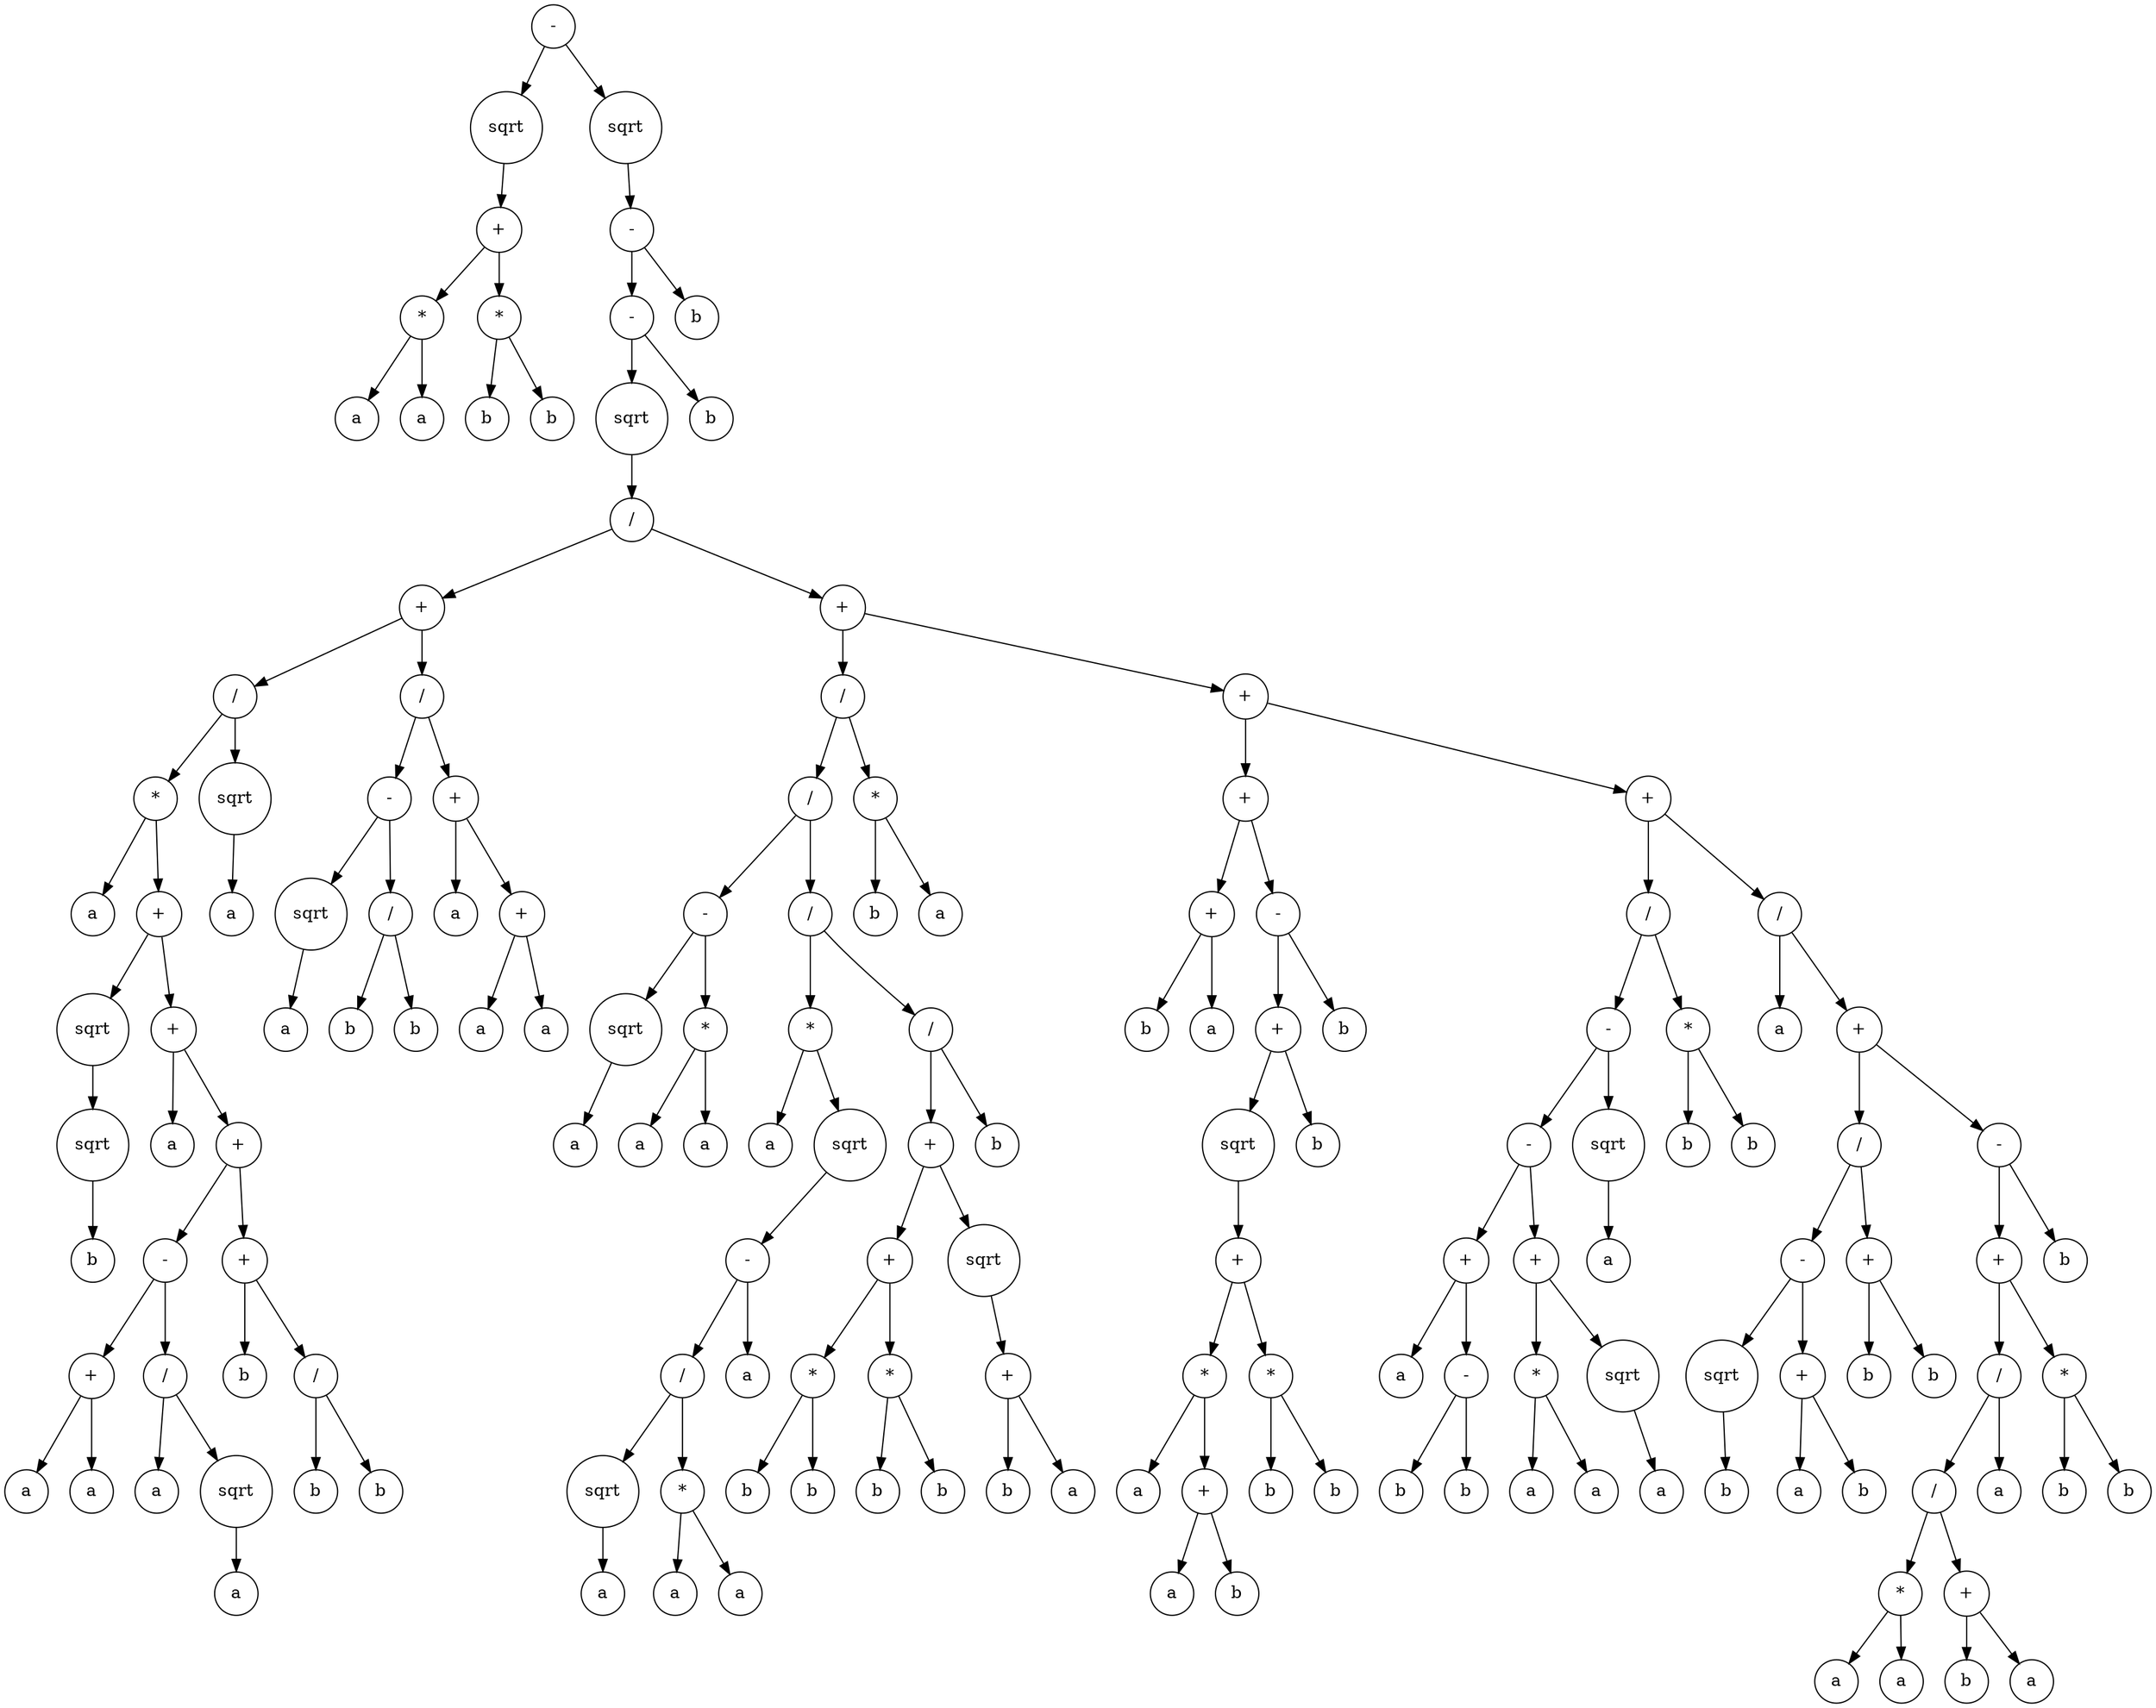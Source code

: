 digraph g {
graph [ordering=out];
node [shape=circle];
n[label = "-"];
n0[label = "sqrt"];
n00[label = "+"];
n000[label = "*"];
n0000[label = "a"];
n000 -> n0000;
n0001[label = "a"];
n000 -> n0001;
n00 -> n000;
n001[label = "*"];
n0010[label = "b"];
n001 -> n0010;
n0011[label = "b"];
n001 -> n0011;
n00 -> n001;
n0 -> n00;
n -> n0;
n1[label = "sqrt"];
n10[label = "-"];
n100[label = "-"];
n1000[label = "sqrt"];
n10000[label = "/"];
n100000[label = "+"];
n1000000[label = "/"];
n10000000[label = "*"];
n100000000[label = "a"];
n10000000 -> n100000000;
n100000001[label = "+"];
n1000000010[label = "sqrt"];
n10000000100[label = "sqrt"];
n100000001000[label = "b"];
n10000000100 -> n100000001000;
n1000000010 -> n10000000100;
n100000001 -> n1000000010;
n1000000011[label = "+"];
n10000000110[label = "a"];
n1000000011 -> n10000000110;
n10000000111[label = "+"];
n100000001110[label = "-"];
n1000000011100[label = "+"];
n10000000111000[label = "a"];
n1000000011100 -> n10000000111000;
n10000000111001[label = "a"];
n1000000011100 -> n10000000111001;
n100000001110 -> n1000000011100;
n1000000011101[label = "/"];
n10000000111010[label = "a"];
n1000000011101 -> n10000000111010;
n10000000111011[label = "sqrt"];
n100000001110110[label = "a"];
n10000000111011 -> n100000001110110;
n1000000011101 -> n10000000111011;
n100000001110 -> n1000000011101;
n10000000111 -> n100000001110;
n100000001111[label = "+"];
n1000000011110[label = "b"];
n100000001111 -> n1000000011110;
n1000000011111[label = "/"];
n10000000111110[label = "b"];
n1000000011111 -> n10000000111110;
n10000000111111[label = "b"];
n1000000011111 -> n10000000111111;
n100000001111 -> n1000000011111;
n10000000111 -> n100000001111;
n1000000011 -> n10000000111;
n100000001 -> n1000000011;
n10000000 -> n100000001;
n1000000 -> n10000000;
n10000001[label = "sqrt"];
n100000010[label = "a"];
n10000001 -> n100000010;
n1000000 -> n10000001;
n100000 -> n1000000;
n1000001[label = "/"];
n10000010[label = "-"];
n100000100[label = "sqrt"];
n1000001000[label = "a"];
n100000100 -> n1000001000;
n10000010 -> n100000100;
n100000101[label = "/"];
n1000001010[label = "b"];
n100000101 -> n1000001010;
n1000001011[label = "b"];
n100000101 -> n1000001011;
n10000010 -> n100000101;
n1000001 -> n10000010;
n10000011[label = "+"];
n100000110[label = "a"];
n10000011 -> n100000110;
n100000111[label = "+"];
n1000001110[label = "a"];
n100000111 -> n1000001110;
n1000001111[label = "a"];
n100000111 -> n1000001111;
n10000011 -> n100000111;
n1000001 -> n10000011;
n100000 -> n1000001;
n10000 -> n100000;
n100001[label = "+"];
n1000010[label = "/"];
n10000100[label = "/"];
n100001000[label = "-"];
n1000010000[label = "sqrt"];
n10000100000[label = "a"];
n1000010000 -> n10000100000;
n100001000 -> n1000010000;
n1000010001[label = "*"];
n10000100010[label = "a"];
n1000010001 -> n10000100010;
n10000100011[label = "a"];
n1000010001 -> n10000100011;
n100001000 -> n1000010001;
n10000100 -> n100001000;
n100001001[label = "/"];
n1000010010[label = "*"];
n10000100100[label = "a"];
n1000010010 -> n10000100100;
n10000100101[label = "sqrt"];
n100001001010[label = "-"];
n1000010010100[label = "/"];
n10000100101000[label = "sqrt"];
n100001001010000[label = "a"];
n10000100101000 -> n100001001010000;
n1000010010100 -> n10000100101000;
n10000100101001[label = "*"];
n100001001010010[label = "a"];
n10000100101001 -> n100001001010010;
n100001001010011[label = "a"];
n10000100101001 -> n100001001010011;
n1000010010100 -> n10000100101001;
n100001001010 -> n1000010010100;
n1000010010101[label = "a"];
n100001001010 -> n1000010010101;
n10000100101 -> n100001001010;
n1000010010 -> n10000100101;
n100001001 -> n1000010010;
n1000010011[label = "/"];
n10000100110[label = "+"];
n100001001100[label = "+"];
n1000010011000[label = "*"];
n10000100110000[label = "b"];
n1000010011000 -> n10000100110000;
n10000100110001[label = "b"];
n1000010011000 -> n10000100110001;
n100001001100 -> n1000010011000;
n1000010011001[label = "*"];
n10000100110010[label = "b"];
n1000010011001 -> n10000100110010;
n10000100110011[label = "b"];
n1000010011001 -> n10000100110011;
n100001001100 -> n1000010011001;
n10000100110 -> n100001001100;
n100001001101[label = "sqrt"];
n1000010011010[label = "+"];
n10000100110100[label = "b"];
n1000010011010 -> n10000100110100;
n10000100110101[label = "a"];
n1000010011010 -> n10000100110101;
n100001001101 -> n1000010011010;
n10000100110 -> n100001001101;
n1000010011 -> n10000100110;
n10000100111[label = "b"];
n1000010011 -> n10000100111;
n100001001 -> n1000010011;
n10000100 -> n100001001;
n1000010 -> n10000100;
n10000101[label = "*"];
n100001010[label = "b"];
n10000101 -> n100001010;
n100001011[label = "a"];
n10000101 -> n100001011;
n1000010 -> n10000101;
n100001 -> n1000010;
n1000011[label = "+"];
n10000110[label = "+"];
n100001100[label = "+"];
n1000011000[label = "b"];
n100001100 -> n1000011000;
n1000011001[label = "a"];
n100001100 -> n1000011001;
n10000110 -> n100001100;
n100001101[label = "-"];
n1000011010[label = "+"];
n10000110100[label = "sqrt"];
n100001101000[label = "+"];
n1000011010000[label = "*"];
n10000110100000[label = "a"];
n1000011010000 -> n10000110100000;
n10000110100001[label = "+"];
n100001101000010[label = "a"];
n10000110100001 -> n100001101000010;
n100001101000011[label = "b"];
n10000110100001 -> n100001101000011;
n1000011010000 -> n10000110100001;
n100001101000 -> n1000011010000;
n1000011010001[label = "*"];
n10000110100010[label = "b"];
n1000011010001 -> n10000110100010;
n10000110100011[label = "b"];
n1000011010001 -> n10000110100011;
n100001101000 -> n1000011010001;
n10000110100 -> n100001101000;
n1000011010 -> n10000110100;
n10000110101[label = "b"];
n1000011010 -> n10000110101;
n100001101 -> n1000011010;
n1000011011[label = "b"];
n100001101 -> n1000011011;
n10000110 -> n100001101;
n1000011 -> n10000110;
n10000111[label = "+"];
n100001110[label = "/"];
n1000011100[label = "-"];
n10000111000[label = "-"];
n100001110000[label = "+"];
n1000011100000[label = "a"];
n100001110000 -> n1000011100000;
n1000011100001[label = "-"];
n10000111000010[label = "b"];
n1000011100001 -> n10000111000010;
n10000111000011[label = "b"];
n1000011100001 -> n10000111000011;
n100001110000 -> n1000011100001;
n10000111000 -> n100001110000;
n100001110001[label = "+"];
n1000011100010[label = "*"];
n10000111000100[label = "a"];
n1000011100010 -> n10000111000100;
n10000111000101[label = "a"];
n1000011100010 -> n10000111000101;
n100001110001 -> n1000011100010;
n1000011100011[label = "sqrt"];
n10000111000110[label = "a"];
n1000011100011 -> n10000111000110;
n100001110001 -> n1000011100011;
n10000111000 -> n100001110001;
n1000011100 -> n10000111000;
n10000111001[label = "sqrt"];
n100001110010[label = "a"];
n10000111001 -> n100001110010;
n1000011100 -> n10000111001;
n100001110 -> n1000011100;
n1000011101[label = "*"];
n10000111010[label = "b"];
n1000011101 -> n10000111010;
n10000111011[label = "b"];
n1000011101 -> n10000111011;
n100001110 -> n1000011101;
n10000111 -> n100001110;
n100001111[label = "/"];
n1000011110[label = "a"];
n100001111 -> n1000011110;
n1000011111[label = "+"];
n10000111110[label = "/"];
n100001111100[label = "-"];
n1000011111000[label = "sqrt"];
n10000111110000[label = "b"];
n1000011111000 -> n10000111110000;
n100001111100 -> n1000011111000;
n1000011111001[label = "+"];
n10000111110010[label = "a"];
n1000011111001 -> n10000111110010;
n10000111110011[label = "b"];
n1000011111001 -> n10000111110011;
n100001111100 -> n1000011111001;
n10000111110 -> n100001111100;
n100001111101[label = "+"];
n1000011111010[label = "b"];
n100001111101 -> n1000011111010;
n1000011111011[label = "b"];
n100001111101 -> n1000011111011;
n10000111110 -> n100001111101;
n1000011111 -> n10000111110;
n10000111111[label = "-"];
n100001111110[label = "+"];
n1000011111100[label = "/"];
n10000111111000[label = "/"];
n100001111110000[label = "*"];
n1000011111100000[label = "a"];
n100001111110000 -> n1000011111100000;
n1000011111100001[label = "a"];
n100001111110000 -> n1000011111100001;
n10000111111000 -> n100001111110000;
n100001111110001[label = "+"];
n1000011111100010[label = "b"];
n100001111110001 -> n1000011111100010;
n1000011111100011[label = "a"];
n100001111110001 -> n1000011111100011;
n10000111111000 -> n100001111110001;
n1000011111100 -> n10000111111000;
n10000111111001[label = "a"];
n1000011111100 -> n10000111111001;
n100001111110 -> n1000011111100;
n1000011111101[label = "*"];
n10000111111010[label = "b"];
n1000011111101 -> n10000111111010;
n10000111111011[label = "b"];
n1000011111101 -> n10000111111011;
n100001111110 -> n1000011111101;
n10000111111 -> n100001111110;
n100001111111[label = "b"];
n10000111111 -> n100001111111;
n1000011111 -> n10000111111;
n100001111 -> n1000011111;
n10000111 -> n100001111;
n1000011 -> n10000111;
n100001 -> n1000011;
n10000 -> n100001;
n1000 -> n10000;
n100 -> n1000;
n1001[label = "b"];
n100 -> n1001;
n10 -> n100;
n101[label = "b"];
n10 -> n101;
n1 -> n10;
n -> n1;
}
